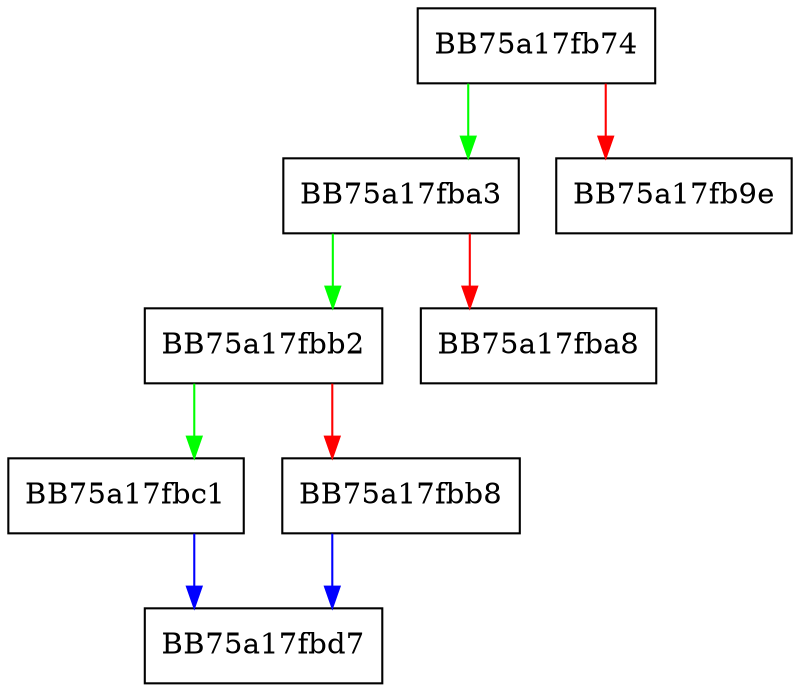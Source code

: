 digraph setstate {
  node [shape="box"];
  graph [splines=ortho];
  BB75a17fb74 -> BB75a17fba3 [color="green"];
  BB75a17fb74 -> BB75a17fb9e [color="red"];
  BB75a17fba3 -> BB75a17fbb2 [color="green"];
  BB75a17fba3 -> BB75a17fba8 [color="red"];
  BB75a17fbb2 -> BB75a17fbc1 [color="green"];
  BB75a17fbb2 -> BB75a17fbb8 [color="red"];
  BB75a17fbb8 -> BB75a17fbd7 [color="blue"];
  BB75a17fbc1 -> BB75a17fbd7 [color="blue"];
}